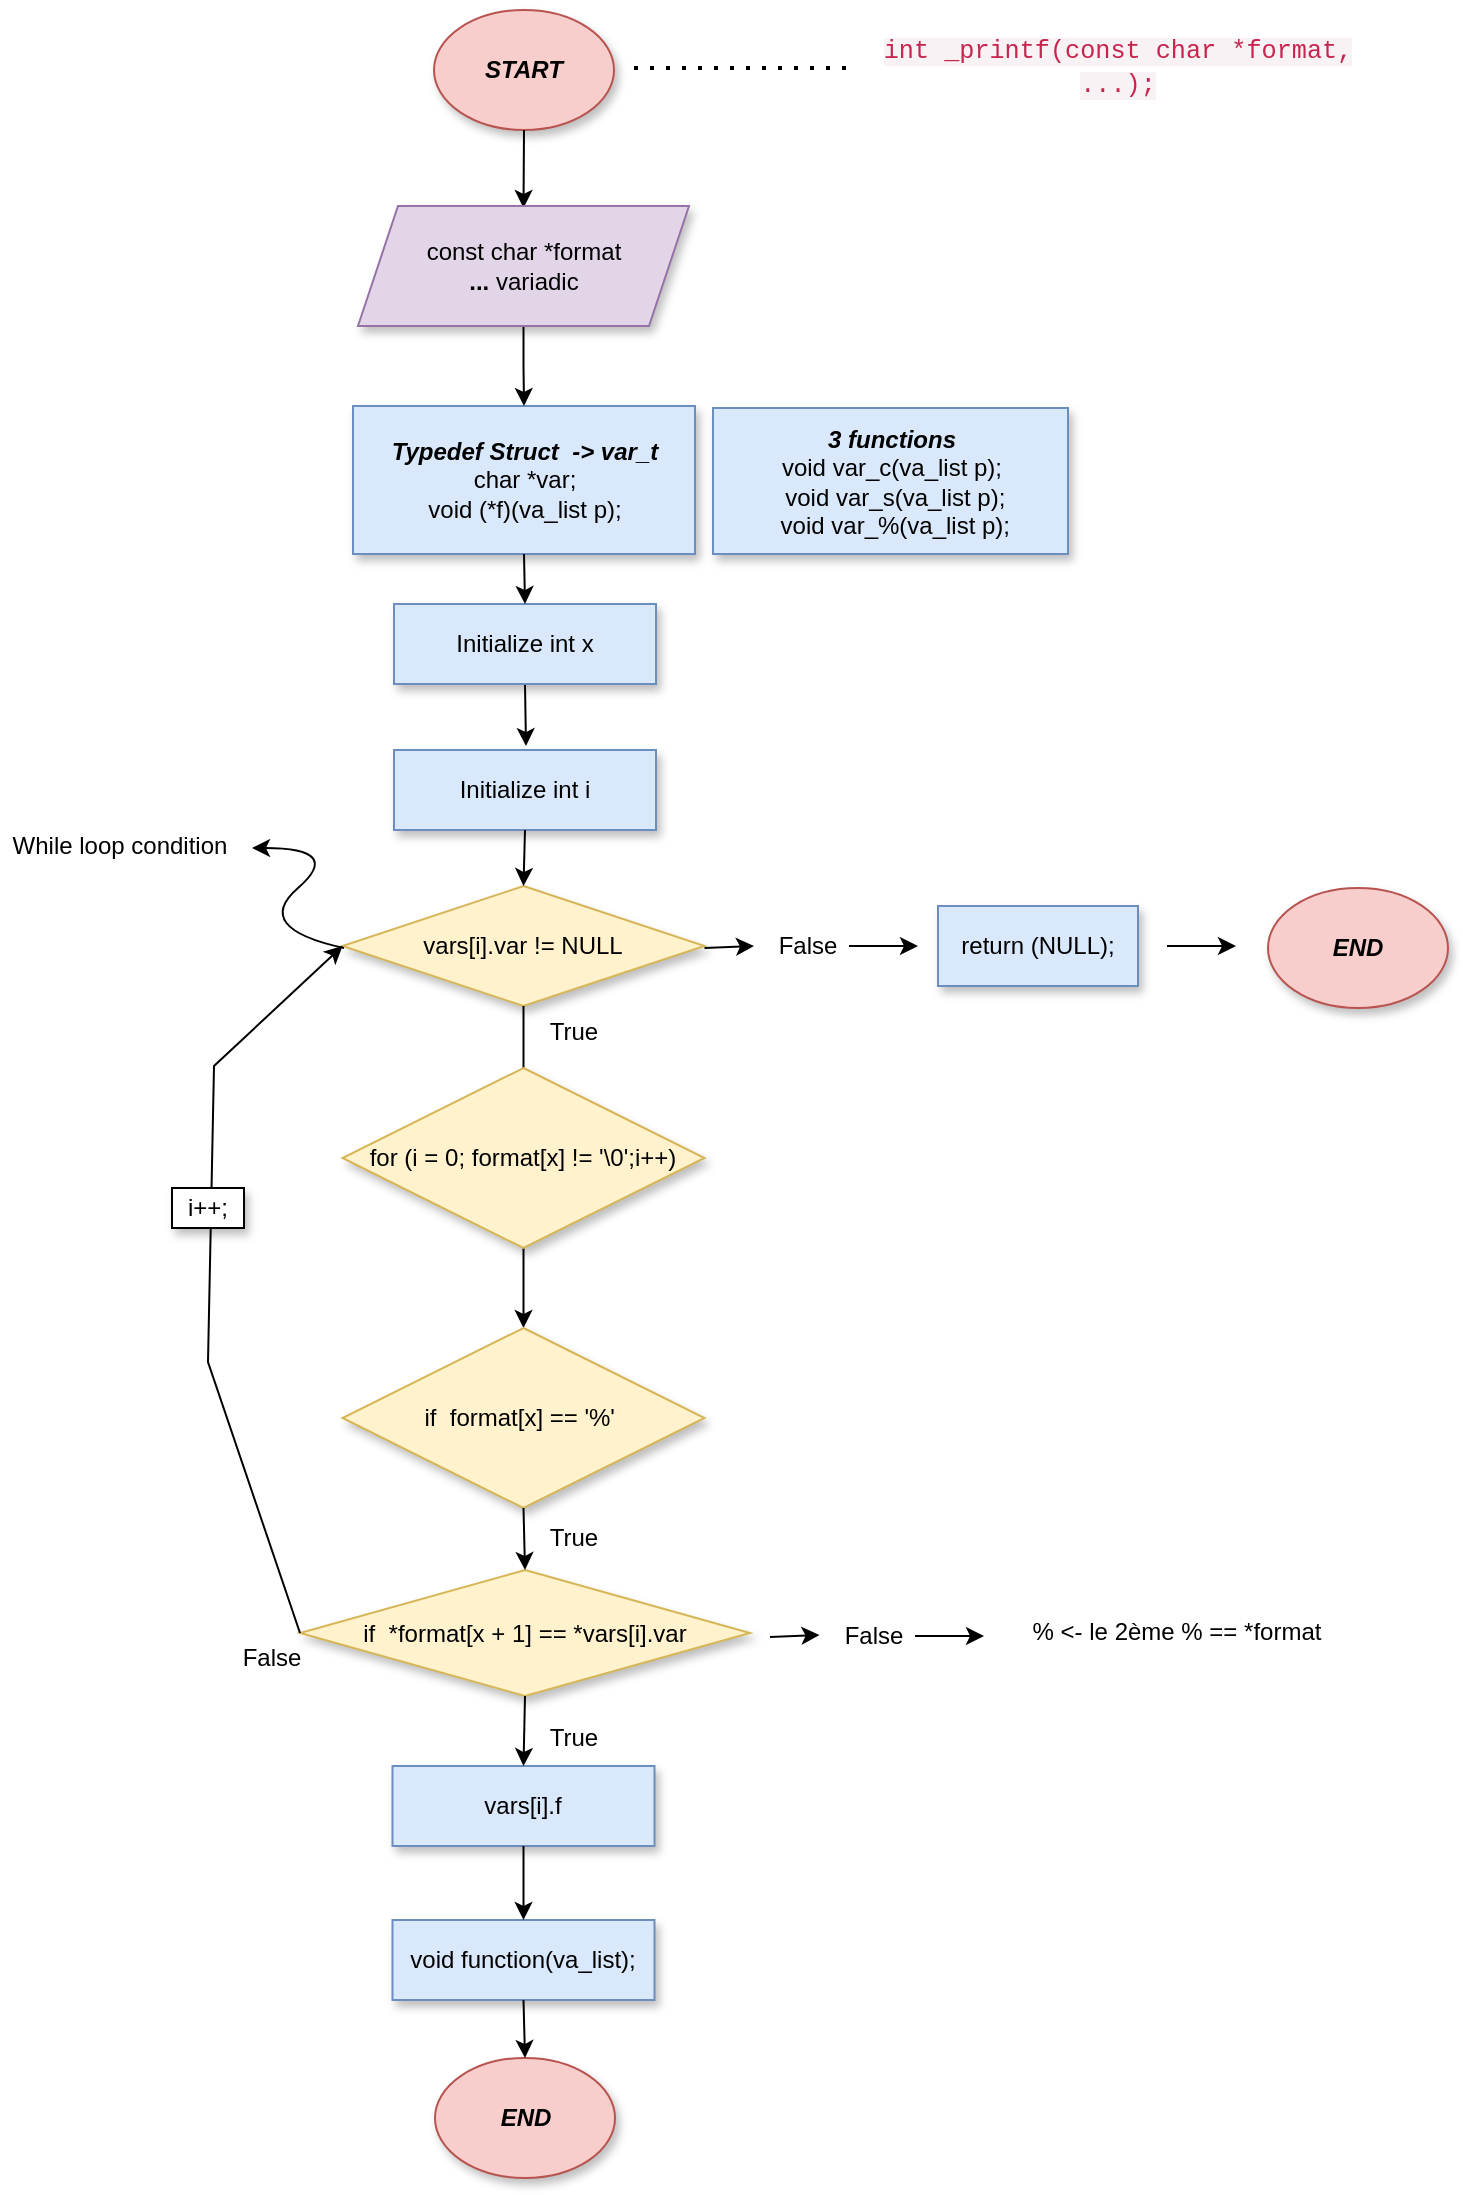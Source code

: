 <mxfile version="20.5.3" type="github">
  <diagram id="WwB0yrFr8-9Pms-kcAjm" name="Page-1">
    <mxGraphModel dx="1038" dy="547" grid="1" gridSize="10" guides="1" tooltips="1" connect="1" arrows="1" fold="1" page="1" pageScale="1" pageWidth="827" pageHeight="1169" math="0" shadow="0">
      <root>
        <mxCell id="0" />
        <mxCell id="1" parent="0" />
        <mxCell id="0lwGLxjgXCkEdpAq0Iga-1" value="&lt;b&gt;&lt;i&gt;START&lt;/i&gt;&lt;/b&gt;" style="ellipse;whiteSpace=wrap;html=1;shadow=1;fillColor=#f8cecc;strokeColor=#b85450;" vertex="1" parent="1">
          <mxGeometry x="270" y="32" width="90" height="60" as="geometry" />
        </mxCell>
        <mxCell id="0lwGLxjgXCkEdpAq0Iga-3" value="&lt;b&gt;&lt;i&gt;3 functions&lt;br&gt;&lt;/i&gt;&lt;/b&gt;&lt;div&gt;void var_c(va_list p);&lt;/div&gt;&lt;div&gt;&amp;nbsp;void var_s(va_list p);&lt;/div&gt;&lt;div&gt;&amp;nbsp;void var_%(va_list p);&lt;/div&gt;" style="rounded=0;whiteSpace=wrap;html=1;shadow=1;fillColor=#dae8fc;strokeColor=#6c8ebf;" vertex="1" parent="1">
          <mxGeometry x="409.5" y="231" width="177.5" height="73" as="geometry" />
        </mxCell>
        <mxCell id="0lwGLxjgXCkEdpAq0Iga-11" value="Initialize int i" style="rounded=0;whiteSpace=wrap;html=1;shadow=1;strokeWidth=1;fillColor=#dae8fc;strokeColor=#6c8ebf;" vertex="1" parent="1">
          <mxGeometry x="250" y="402" width="131" height="40" as="geometry" />
        </mxCell>
        <mxCell id="0lwGLxjgXCkEdpAq0Iga-12" value="vars[i].var != NULL" style="rhombus;whiteSpace=wrap;html=1;shadow=1;strokeWidth=1;fillColor=#fff2cc;strokeColor=#d6b656;" vertex="1" parent="1">
          <mxGeometry x="224.25" y="470" width="181" height="60" as="geometry" />
        </mxCell>
        <mxCell id="0lwGLxjgXCkEdpAq0Iga-13" value="" style="curved=1;endArrow=classic;html=1;rounded=0;" edge="1" parent="1">
          <mxGeometry width="50" height="50" relative="1" as="geometry">
            <mxPoint x="225" y="501" as="sourcePoint" />
            <mxPoint x="179" y="451" as="targetPoint" />
            <Array as="points">
              <mxPoint x="179" y="491" />
              <mxPoint x="225" y="451" />
            </Array>
          </mxGeometry>
        </mxCell>
        <mxCell id="0lwGLxjgXCkEdpAq0Iga-14" value="While loop condition" style="text;html=1;strokeColor=none;fillColor=none;align=center;verticalAlign=middle;whiteSpace=wrap;rounded=0;shadow=0;strokeWidth=1;" vertex="1" parent="1">
          <mxGeometry x="53" y="435" width="120" height="30" as="geometry" />
        </mxCell>
        <mxCell id="0lwGLxjgXCkEdpAq0Iga-15" value="" style="endArrow=classic;html=1;rounded=0;exitX=1;exitY=0.5;exitDx=0;exitDy=0;" edge="1" parent="1">
          <mxGeometry width="50" height="50" relative="1" as="geometry">
            <mxPoint x="405.25" y="501" as="sourcePoint" />
            <mxPoint x="430" y="500" as="targetPoint" />
          </mxGeometry>
        </mxCell>
        <mxCell id="0lwGLxjgXCkEdpAq0Iga-16" value="False" style="text;html=1;strokeColor=none;fillColor=none;align=center;verticalAlign=middle;whiteSpace=wrap;rounded=0;shadow=0;strokeWidth=1;" vertex="1" parent="1">
          <mxGeometry x="437" y="485" width="40" height="30" as="geometry" />
        </mxCell>
        <mxCell id="0lwGLxjgXCkEdpAq0Iga-18" value="" style="endArrow=classic;html=1;rounded=0;exitX=1;exitY=0.5;exitDx=0;exitDy=0;" edge="1" parent="1">
          <mxGeometry width="50" height="50" relative="1" as="geometry">
            <mxPoint x="477.5" y="500" as="sourcePoint" />
            <mxPoint x="512" y="500" as="targetPoint" />
          </mxGeometry>
        </mxCell>
        <mxCell id="0lwGLxjgXCkEdpAq0Iga-19" value="return (NULL);" style="rounded=0;whiteSpace=wrap;html=1;shadow=1;strokeWidth=1;fillColor=#dae8fc;strokeColor=#6c8ebf;" vertex="1" parent="1">
          <mxGeometry x="522" y="480" width="100" height="40" as="geometry" />
        </mxCell>
        <mxCell id="0lwGLxjgXCkEdpAq0Iga-21" value="" style="endArrow=classic;html=1;rounded=0;exitX=1;exitY=0.5;exitDx=0;exitDy=0;" edge="1" parent="1">
          <mxGeometry width="50" height="50" relative="1" as="geometry">
            <mxPoint x="636.5" y="500" as="sourcePoint" />
            <mxPoint x="671" y="500" as="targetPoint" />
          </mxGeometry>
        </mxCell>
        <mxCell id="0lwGLxjgXCkEdpAq0Iga-22" value="&lt;b&gt;&lt;i&gt;END&lt;/i&gt;&lt;/b&gt;" style="ellipse;whiteSpace=wrap;html=1;shadow=1;fillColor=#f8cecc;strokeColor=#b85450;" vertex="1" parent="1">
          <mxGeometry x="687" y="471" width="90" height="60" as="geometry" />
        </mxCell>
        <mxCell id="0lwGLxjgXCkEdpAq0Iga-26" value="" style="endArrow=classic;html=1;rounded=0;exitX=0.5;exitY=1;exitDx=0;exitDy=0;entryX=0.5;entryY=0;entryDx=0;entryDy=0;" edge="1" parent="1" source="0lwGLxjgXCkEdpAq0Iga-1">
          <mxGeometry width="50" height="50" relative="1" as="geometry">
            <mxPoint x="357" y="271" as="sourcePoint" />
            <mxPoint x="314.75" y="131" as="targetPoint" />
          </mxGeometry>
        </mxCell>
        <mxCell id="0lwGLxjgXCkEdpAq0Iga-30" value="if&amp;nbsp; *format[x + 1] == *vars[i].var" style="rhombus;whiteSpace=wrap;html=1;shadow=1;strokeWidth=1;fillColor=#fff2cc;strokeColor=#d6b656;" vertex="1" parent="1">
          <mxGeometry x="203" y="812" width="225" height="63" as="geometry" />
        </mxCell>
        <mxCell id="0lwGLxjgXCkEdpAq0Iga-31" value="" style="endArrow=classic;html=1;rounded=0;exitX=0.5;exitY=1;exitDx=0;exitDy=0;entryX=0.5;entryY=0;entryDx=0;entryDy=0;" edge="1" parent="1" source="0lwGLxjgXCkEdpAq0Iga-12" target="0lwGLxjgXCkEdpAq0Iga-51">
          <mxGeometry width="50" height="50" relative="1" as="geometry">
            <mxPoint x="314.75" y="684" as="sourcePoint" />
            <mxPoint x="367" y="675" as="targetPoint" />
          </mxGeometry>
        </mxCell>
        <mxCell id="0lwGLxjgXCkEdpAq0Iga-32" value="" style="endArrow=classic;html=1;rounded=0;exitX=0;exitY=0.5;exitDx=0;exitDy=0;entryX=0;entryY=0.5;entryDx=0;entryDy=0;" edge="1" parent="1" source="0lwGLxjgXCkEdpAq0Iga-30" target="0lwGLxjgXCkEdpAq0Iga-12">
          <mxGeometry width="50" height="50" relative="1" as="geometry">
            <mxPoint x="357" y="675" as="sourcePoint" />
            <mxPoint x="197" y="635" as="targetPoint" />
            <Array as="points">
              <mxPoint x="157" y="708" />
              <mxPoint x="160" y="560" />
            </Array>
          </mxGeometry>
        </mxCell>
        <mxCell id="0lwGLxjgXCkEdpAq0Iga-33" value="True" style="text;html=1;strokeColor=none;fillColor=none;align=center;verticalAlign=middle;whiteSpace=wrap;rounded=0;shadow=0;strokeWidth=1;" vertex="1" parent="1">
          <mxGeometry x="320" y="781" width="40" height="30" as="geometry" />
        </mxCell>
        <mxCell id="0lwGLxjgXCkEdpAq0Iga-34" value="False" style="text;html=1;strokeColor=none;fillColor=none;align=center;verticalAlign=middle;whiteSpace=wrap;rounded=0;shadow=0;strokeWidth=1;" vertex="1" parent="1">
          <mxGeometry x="169" y="841" width="40" height="30" as="geometry" />
        </mxCell>
        <mxCell id="0lwGLxjgXCkEdpAq0Iga-35" value="i++;" style="rounded=0;whiteSpace=wrap;html=1;shadow=1;strokeWidth=1;" vertex="1" parent="1">
          <mxGeometry x="139" y="621" width="36" height="20" as="geometry" />
        </mxCell>
        <mxCell id="0lwGLxjgXCkEdpAq0Iga-38" value="True" style="text;html=1;strokeColor=none;fillColor=none;align=center;verticalAlign=middle;whiteSpace=wrap;rounded=0;shadow=0;strokeWidth=1;" vertex="1" parent="1">
          <mxGeometry x="320" y="881" width="40" height="30" as="geometry" />
        </mxCell>
        <mxCell id="0lwGLxjgXCkEdpAq0Iga-40" value="vars[i].f" style="rounded=0;whiteSpace=wrap;html=1;shadow=1;strokeWidth=1;fillColor=#dae8fc;strokeColor=#6c8ebf;" vertex="1" parent="1">
          <mxGeometry x="249.25" y="910" width="131" height="40" as="geometry" />
        </mxCell>
        <mxCell id="0lwGLxjgXCkEdpAq0Iga-41" value="void function(va_list);" style="rounded=0;whiteSpace=wrap;html=1;shadow=1;strokeWidth=1;fillColor=#dae8fc;strokeColor=#6c8ebf;" vertex="1" parent="1">
          <mxGeometry x="249.25" y="987" width="131" height="40" as="geometry" />
        </mxCell>
        <mxCell id="0lwGLxjgXCkEdpAq0Iga-42" value="" style="endArrow=classic;html=1;rounded=0;exitX=0.5;exitY=1;exitDx=0;exitDy=0;entryX=0.5;entryY=0;entryDx=0;entryDy=0;" edge="1" parent="1" source="0lwGLxjgXCkEdpAq0Iga-30" target="0lwGLxjgXCkEdpAq0Iga-40">
          <mxGeometry width="50" height="50" relative="1" as="geometry">
            <mxPoint x="357" y="881" as="sourcePoint" />
            <mxPoint x="407" y="831" as="targetPoint" />
          </mxGeometry>
        </mxCell>
        <mxCell id="0lwGLxjgXCkEdpAq0Iga-43" value="" style="endArrow=classic;html=1;rounded=0;exitX=0.5;exitY=1;exitDx=0;exitDy=0;entryX=0.5;entryY=0;entryDx=0;entryDy=0;" edge="1" parent="1" source="0lwGLxjgXCkEdpAq0Iga-40" target="0lwGLxjgXCkEdpAq0Iga-41">
          <mxGeometry width="50" height="50" relative="1" as="geometry">
            <mxPoint x="315.5" y="965" as="sourcePoint" />
            <mxPoint x="387" y="971" as="targetPoint" />
          </mxGeometry>
        </mxCell>
        <mxCell id="0lwGLxjgXCkEdpAq0Iga-44" value="&lt;b&gt;&lt;i&gt;END&lt;/i&gt;&lt;/b&gt;" style="ellipse;whiteSpace=wrap;html=1;shadow=1;fillColor=#f8cecc;strokeColor=#b85450;" vertex="1" parent="1">
          <mxGeometry x="270.5" y="1056" width="90" height="60" as="geometry" />
        </mxCell>
        <mxCell id="0lwGLxjgXCkEdpAq0Iga-45" value="" style="endArrow=classic;html=1;rounded=0;exitX=0.5;exitY=1;exitDx=0;exitDy=0;entryX=0.5;entryY=0;entryDx=0;entryDy=0;" edge="1" parent="1" source="0lwGLxjgXCkEdpAq0Iga-41" target="0lwGLxjgXCkEdpAq0Iga-44">
          <mxGeometry width="50" height="50" relative="1" as="geometry">
            <mxPoint x="324.75" y="960" as="sourcePoint" />
            <mxPoint x="324.75" y="997" as="targetPoint" />
          </mxGeometry>
        </mxCell>
        <mxCell id="0lwGLxjgXCkEdpAq0Iga-51" value="if&amp;nbsp; format[x] == &#39;%&#39;&amp;nbsp;" style="rhombus;whiteSpace=wrap;html=1;shadow=1;strokeWidth=1;fillColor=#fff2cc;strokeColor=#d6b656;" vertex="1" parent="1">
          <mxGeometry x="224.25" y="691" width="181" height="90" as="geometry" />
        </mxCell>
        <mxCell id="0lwGLxjgXCkEdpAq0Iga-52" value="" style="endArrow=classic;html=1;rounded=0;exitX=0.5;exitY=1;exitDx=0;exitDy=0;" edge="1" parent="1" source="0lwGLxjgXCkEdpAq0Iga-53">
          <mxGeometry width="50" height="50" relative="1" as="geometry">
            <mxPoint x="427" y="316" as="sourcePoint" />
            <mxPoint x="316" y="400" as="targetPoint" />
          </mxGeometry>
        </mxCell>
        <mxCell id="0lwGLxjgXCkEdpAq0Iga-53" value="Initialize int x" style="rounded=0;whiteSpace=wrap;html=1;shadow=1;strokeWidth=1;fillColor=#dae8fc;strokeColor=#6c8ebf;" vertex="1" parent="1">
          <mxGeometry x="250" y="329" width="131" height="40" as="geometry" />
        </mxCell>
        <mxCell id="0lwGLxjgXCkEdpAq0Iga-60" value="" style="endArrow=none;dashed=1;html=1;dashPattern=1 3;strokeWidth=2;rounded=0;" edge="1" parent="1">
          <mxGeometry width="50" height="50" relative="1" as="geometry">
            <mxPoint x="370" y="61" as="sourcePoint" />
            <mxPoint x="480" y="61" as="targetPoint" />
          </mxGeometry>
        </mxCell>
        <mxCell id="0lwGLxjgXCkEdpAq0Iga-61" value="&lt;span style=&quot;color: rgb(199, 37, 78); font-family: Menlo, Monaco, Consolas, &amp;quot;Courier New&amp;quot;, monospace; font-size: 12.6px; text-align: left; background-color: rgb(249, 242, 244);&quot;&gt;int _printf(const char *format, ...);&lt;/span&gt;" style="text;html=1;strokeColor=none;fillColor=none;align=center;verticalAlign=middle;whiteSpace=wrap;rounded=0;shadow=1;strokeWidth=1;" vertex="1" parent="1">
          <mxGeometry x="477" y="46" width="270" height="30" as="geometry" />
        </mxCell>
        <mxCell id="0lwGLxjgXCkEdpAq0Iga-62" value="&lt;b&gt;&lt;i&gt;Typedef Struct&amp;nbsp; -&amp;gt; var_t&lt;/i&gt;&lt;/b&gt;&lt;br&gt;char *var;&lt;br&gt;void (*f)(va_list p);" style="rounded=0;whiteSpace=wrap;html=1;shadow=1;strokeWidth=1;fillColor=#dae8fc;strokeColor=#6c8ebf;" vertex="1" parent="1">
          <mxGeometry x="229.5" y="230" width="171" height="74" as="geometry" />
        </mxCell>
        <mxCell id="0lwGLxjgXCkEdpAq0Iga-64" value="" style="edgeStyle=orthogonalEdgeStyle;rounded=0;orthogonalLoop=1;jettySize=auto;html=1;" edge="1" parent="1" source="0lwGLxjgXCkEdpAq0Iga-63" target="0lwGLxjgXCkEdpAq0Iga-62">
          <mxGeometry relative="1" as="geometry" />
        </mxCell>
        <mxCell id="0lwGLxjgXCkEdpAq0Iga-63" value="const char *format&lt;br&gt;&lt;b&gt;... &lt;/b&gt;variadic" style="shape=parallelogram;perimeter=parallelogramPerimeter;whiteSpace=wrap;html=1;fixedSize=1;shadow=1;strokeWidth=1;fillColor=#e1d5e7;strokeColor=#9673a6;" vertex="1" parent="1">
          <mxGeometry x="232" y="130" width="165.5" height="60" as="geometry" />
        </mxCell>
        <mxCell id="0lwGLxjgXCkEdpAq0Iga-67" style="edgeStyle=orthogonalEdgeStyle;rounded=0;orthogonalLoop=1;jettySize=auto;html=1;exitX=0.5;exitY=1;exitDx=0;exitDy=0;" edge="1" parent="1" source="0lwGLxjgXCkEdpAq0Iga-33" target="0lwGLxjgXCkEdpAq0Iga-33">
          <mxGeometry relative="1" as="geometry" />
        </mxCell>
        <mxCell id="0lwGLxjgXCkEdpAq0Iga-68" value="True" style="text;html=1;strokeColor=none;fillColor=none;align=center;verticalAlign=middle;whiteSpace=wrap;rounded=0;shadow=0;strokeWidth=1;" vertex="1" parent="1">
          <mxGeometry x="320" y="528" width="40" height="30" as="geometry" />
        </mxCell>
        <mxCell id="0lwGLxjgXCkEdpAq0Iga-69" value="" style="endArrow=classic;html=1;rounded=0;exitX=1;exitY=0.5;exitDx=0;exitDy=0;" edge="1" parent="1">
          <mxGeometry width="50" height="50" relative="1" as="geometry">
            <mxPoint x="438" y="845.5" as="sourcePoint" />
            <mxPoint x="462.75" y="844.5" as="targetPoint" />
          </mxGeometry>
        </mxCell>
        <mxCell id="0lwGLxjgXCkEdpAq0Iga-70" value="False" style="text;html=1;strokeColor=none;fillColor=none;align=center;verticalAlign=middle;whiteSpace=wrap;rounded=0;shadow=0;strokeWidth=1;" vertex="1" parent="1">
          <mxGeometry x="470" y="830" width="40" height="30" as="geometry" />
        </mxCell>
        <mxCell id="0lwGLxjgXCkEdpAq0Iga-71" value="" style="endArrow=classic;html=1;rounded=0;exitX=1;exitY=0.5;exitDx=0;exitDy=0;" edge="1" parent="1">
          <mxGeometry width="50" height="50" relative="1" as="geometry">
            <mxPoint x="510.5" y="845" as="sourcePoint" />
            <mxPoint x="545" y="845" as="targetPoint" />
          </mxGeometry>
        </mxCell>
        <mxCell id="0lwGLxjgXCkEdpAq0Iga-75" value="% &amp;lt;- le 2ème % == *format" style="text;html=1;strokeColor=none;fillColor=none;align=center;verticalAlign=middle;whiteSpace=wrap;rounded=0;shadow=1;strokeWidth=1;" vertex="1" parent="1">
          <mxGeometry x="540" y="828" width="203" height="30" as="geometry" />
        </mxCell>
        <mxCell id="0lwGLxjgXCkEdpAq0Iga-76" value="" style="endArrow=classic;html=1;rounded=0;entryX=0.5;entryY=0;entryDx=0;entryDy=0;exitX=0.5;exitY=1;exitDx=0;exitDy=0;" edge="1" parent="1" source="0lwGLxjgXCkEdpAq0Iga-11" target="0lwGLxjgXCkEdpAq0Iga-12">
          <mxGeometry width="50" height="50" relative="1" as="geometry">
            <mxPoint x="370" y="500" as="sourcePoint" />
            <mxPoint x="420" y="450" as="targetPoint" />
          </mxGeometry>
        </mxCell>
        <mxCell id="0lwGLxjgXCkEdpAq0Iga-82" value="" style="endArrow=classic;html=1;rounded=0;entryX=0.5;entryY=0;entryDx=0;entryDy=0;exitX=0.5;exitY=1;exitDx=0;exitDy=0;" edge="1" parent="1" source="0lwGLxjgXCkEdpAq0Iga-62" target="0lwGLxjgXCkEdpAq0Iga-53">
          <mxGeometry width="50" height="50" relative="1" as="geometry">
            <mxPoint x="370" y="520" as="sourcePoint" />
            <mxPoint x="420" y="470" as="targetPoint" />
          </mxGeometry>
        </mxCell>
        <mxCell id="0lwGLxjgXCkEdpAq0Iga-83" value="for (i = 0; format[x] != &#39;\0&#39;;i++)" style="rhombus;whiteSpace=wrap;html=1;shadow=1;strokeWidth=1;fillColor=#fff2cc;strokeColor=#d6b656;" vertex="1" parent="1">
          <mxGeometry x="224.25" y="561" width="181" height="90" as="geometry" />
        </mxCell>
        <mxCell id="0lwGLxjgXCkEdpAq0Iga-84" value="" style="endArrow=classic;html=1;rounded=0;exitX=0.5;exitY=1;exitDx=0;exitDy=0;entryX=0.5;entryY=0;entryDx=0;entryDy=0;" edge="1" parent="1" source="0lwGLxjgXCkEdpAq0Iga-51" target="0lwGLxjgXCkEdpAq0Iga-30">
          <mxGeometry width="50" height="50" relative="1" as="geometry">
            <mxPoint x="290" y="660" as="sourcePoint" />
            <mxPoint x="340" y="610" as="targetPoint" />
          </mxGeometry>
        </mxCell>
      </root>
    </mxGraphModel>
  </diagram>
</mxfile>

